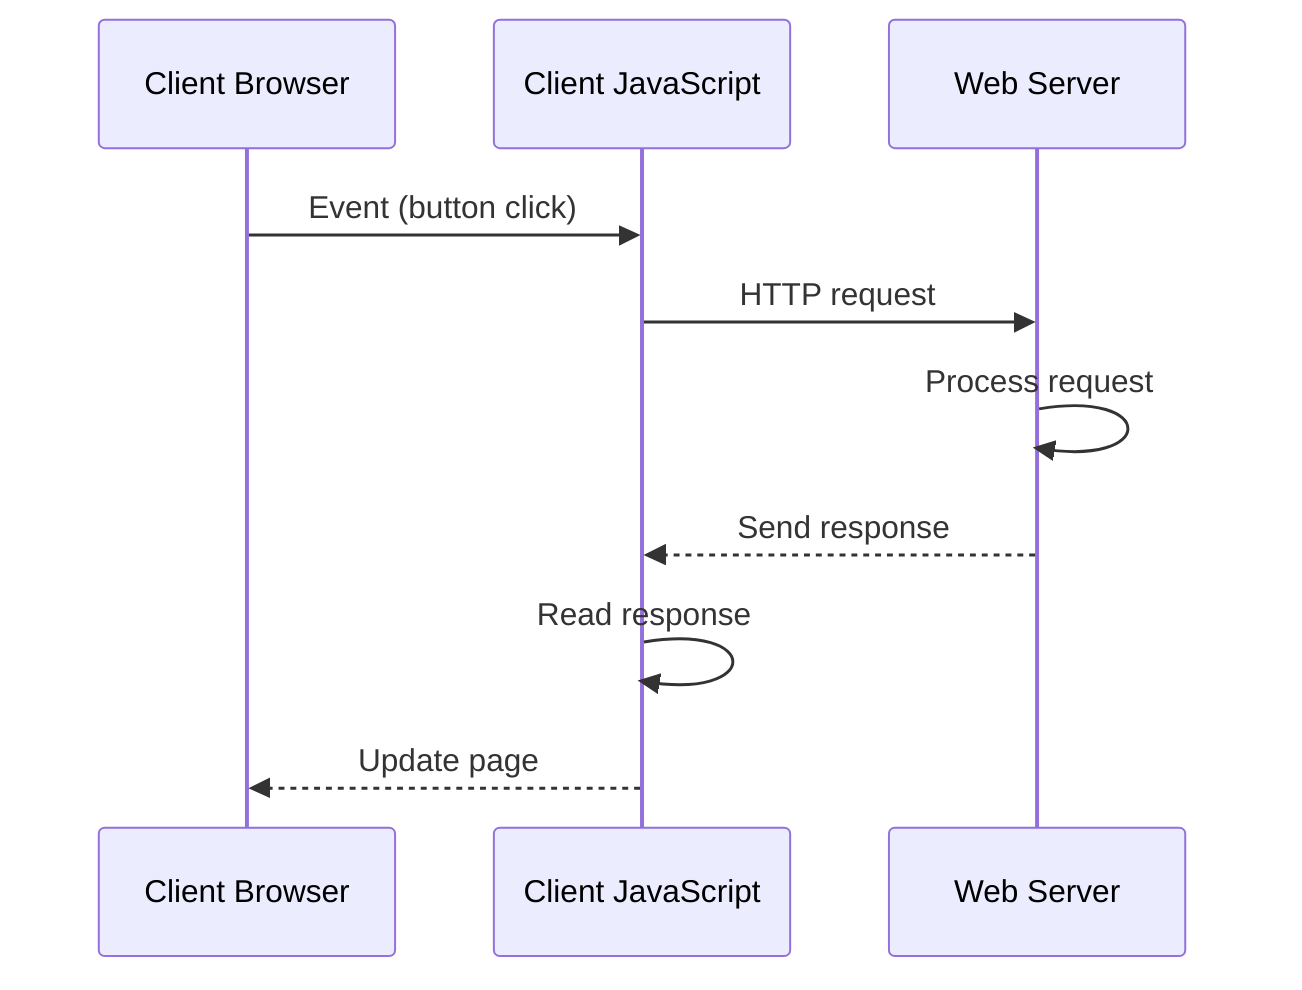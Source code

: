 sequenceDiagram
    participant User as Client Browser
    participant JS as Client JavaScript
    participant Server as Web Server
    User->>JS: Event (button click)
    JS->>Server: HTTP request
    Server->>Server: Process request
    Server-->>JS: Send response
    JS->>JS: Read response
    JS-->>User: Update page
